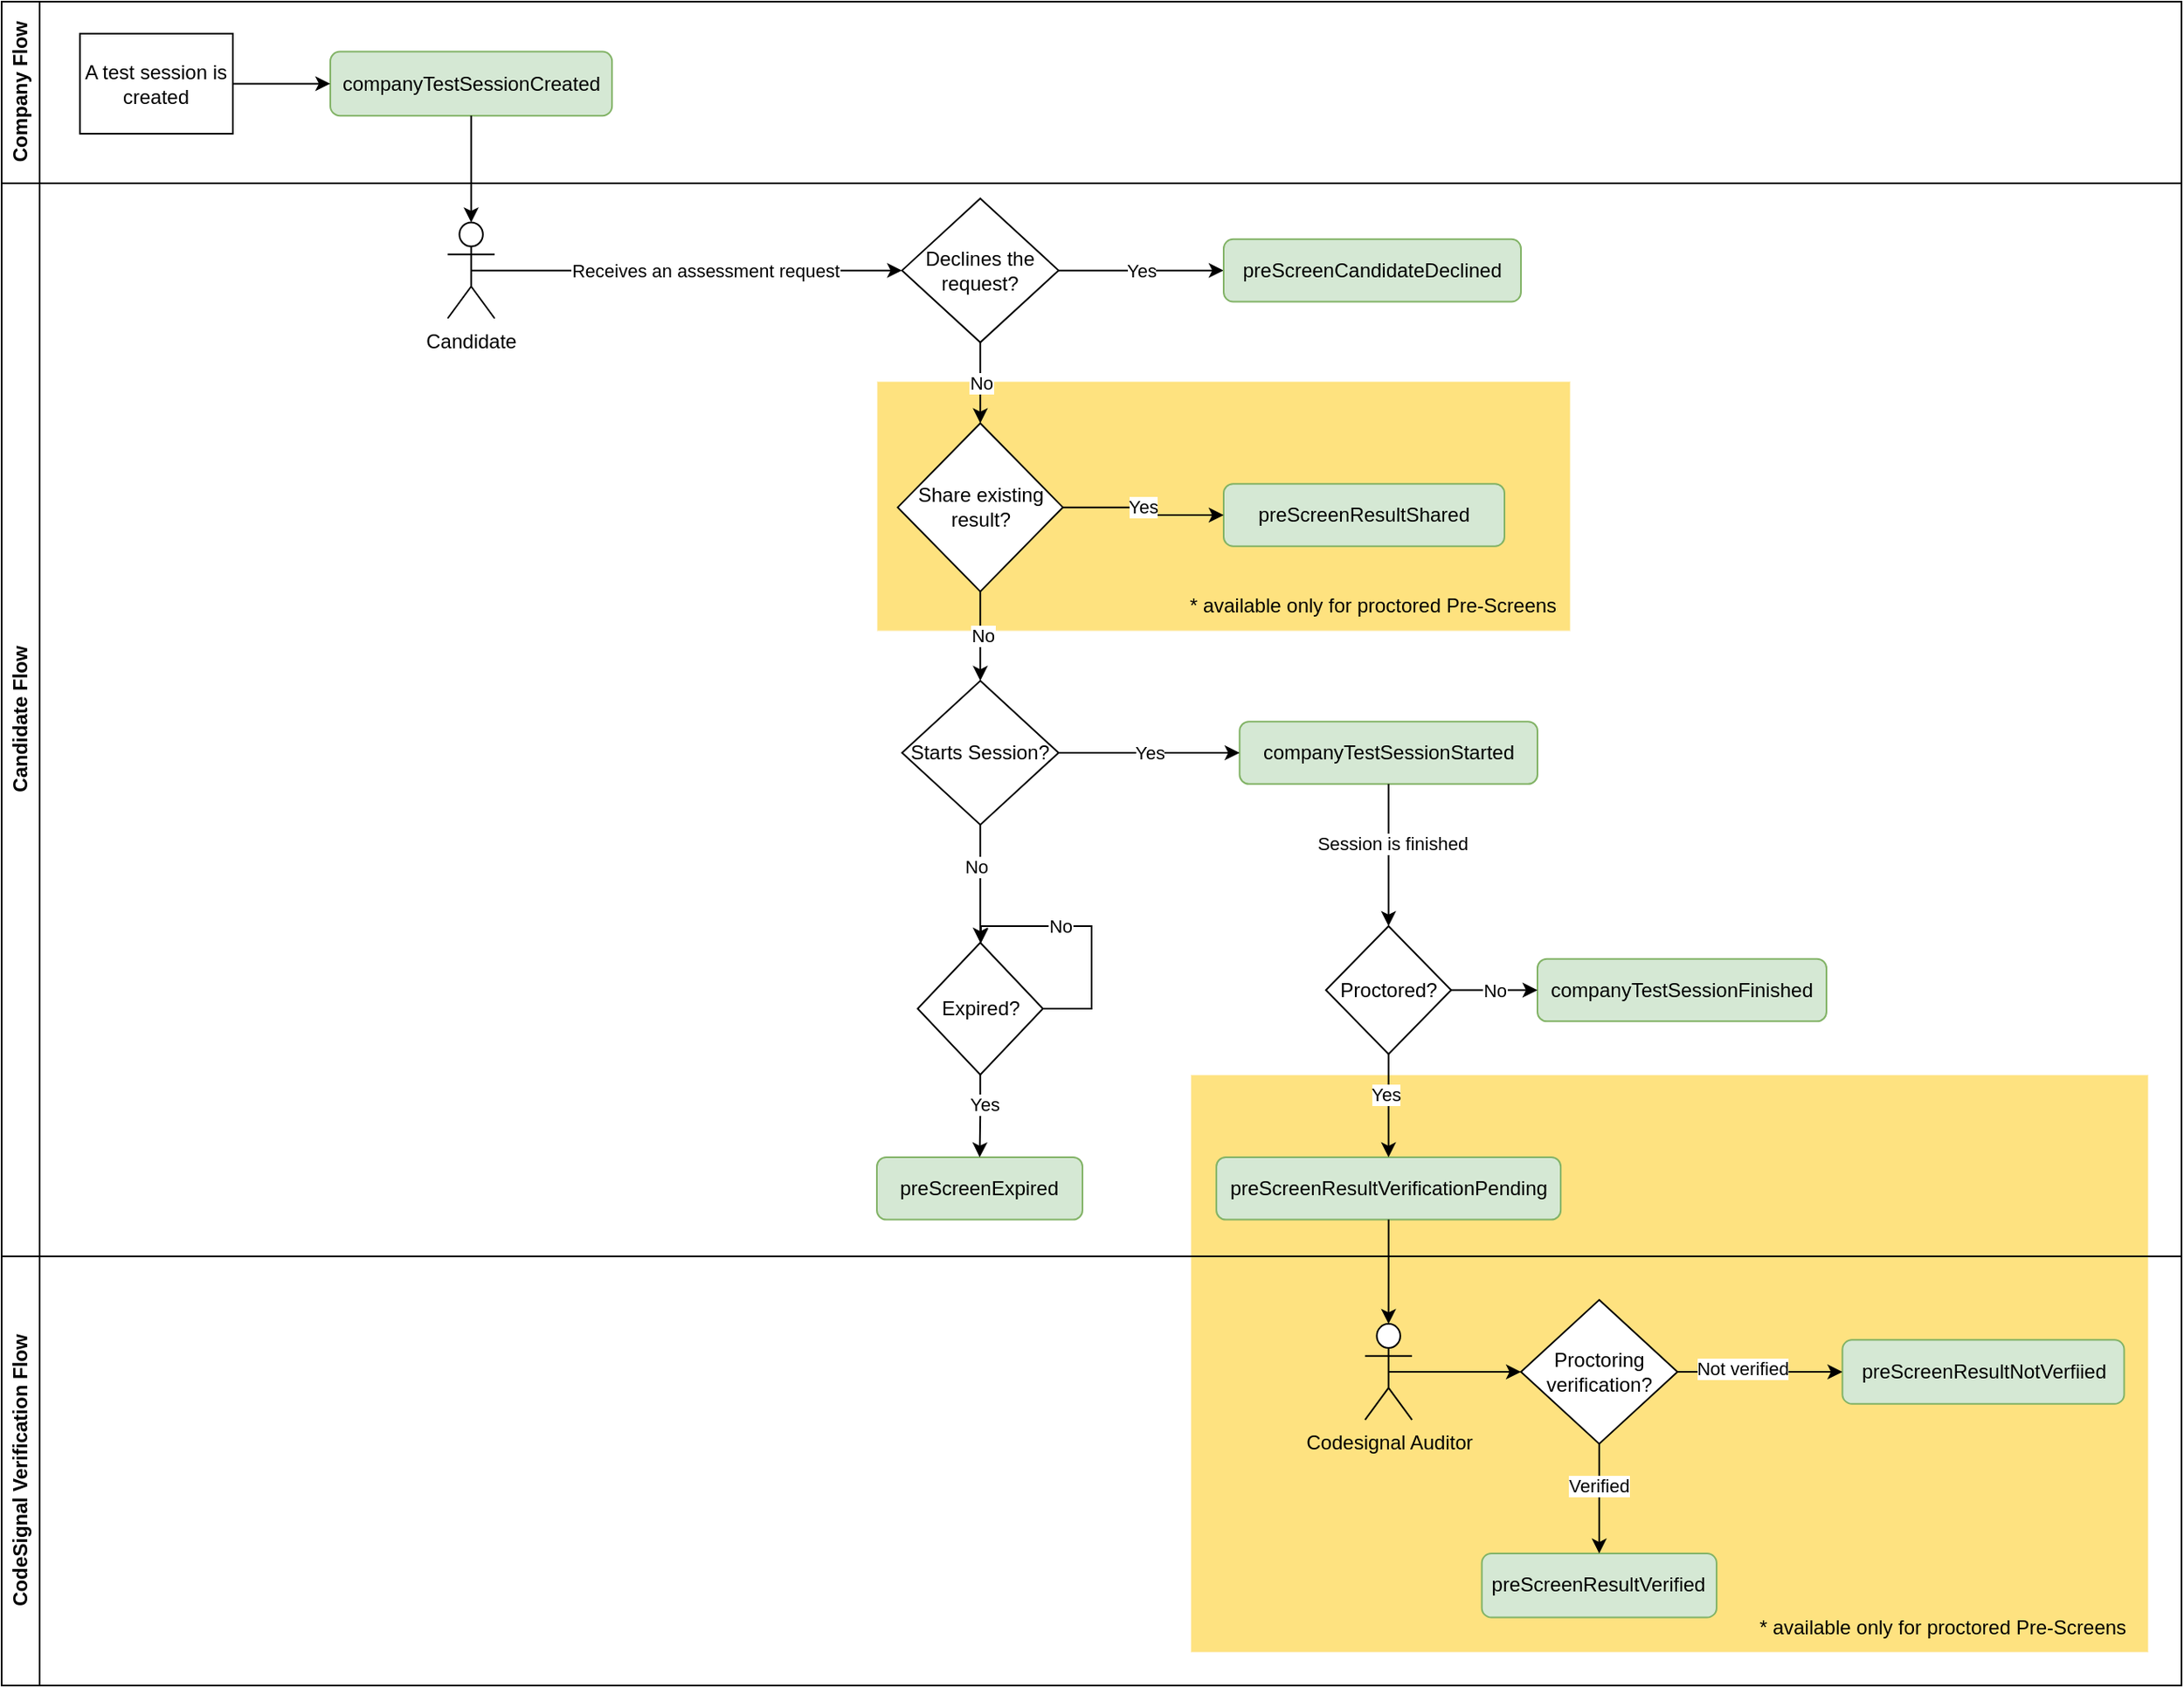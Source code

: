 <?xml version="1.0" encoding="UTF-8"?>
<mxfile version="21.3.4">
  <diagram name="Page-1" id="SW0eymE4bUv5JNbw1aMk">
    <mxGraphModel dx="1434" dy="2016" grid="1" gridSize="10" guides="1" tooltips="1" connect="1" arrows="1" fold="1" page="1" pageScale="1" pageWidth="850" pageHeight="1100" math="0" shadow="0">
      <root>
        <mxCell id="0" />
        <mxCell id="1" parent="0" />
        <mxCell id="2" value="CodeSignal Verification Flow" style="swimlane;horizontal=0;whiteSpace=wrap;html=1;" vertex="1" parent="1">
          <mxGeometry x="50" y="740" width="1320" height="260" as="geometry" />
        </mxCell>
        <mxCell id="3" value="" style="rounded=0;whiteSpace=wrap;html=1;fillColor=#fec603;strokeColor=#FFFFFF;gradientColor=none;opacity=50;" vertex="1" parent="2">
          <mxGeometry x="720" y="-110" width="580" height="350" as="geometry" />
        </mxCell>
        <mxCell id="4" value="preScreenResultVerified" style="rounded=1;whiteSpace=wrap;html=1;fillColor=#d5e8d4;strokeColor=#82b366;" vertex="1" parent="2">
          <mxGeometry x="896.31" y="180.003" width="142.157" height="38.76" as="geometry" />
        </mxCell>
        <mxCell id="5" value="Codesignal Auditor" style="shape=umlActor;verticalLabelPosition=bottom;verticalAlign=top;html=1;outlineConnect=0;" vertex="1" parent="2">
          <mxGeometry x="825.603" y="40.934" width="28.431" height="58.14" as="geometry" />
        </mxCell>
        <mxCell id="6" value="Proctoring verification?" style="rhombus;whiteSpace=wrap;html=1;" vertex="1" parent="2">
          <mxGeometry x="920.003" y="26.4" width="94.771" height="87.209" as="geometry" />
        </mxCell>
        <mxCell id="7" style="edgeStyle=orthogonalEdgeStyle;rounded=0;orthogonalLoop=1;jettySize=auto;html=1;exitX=0.5;exitY=0.5;exitDx=0;exitDy=0;exitPerimeter=0;" edge="1" parent="2" source="5" target="6">
          <mxGeometry relative="1" as="geometry" />
        </mxCell>
        <mxCell id="8" style="edgeStyle=orthogonalEdgeStyle;rounded=0;orthogonalLoop=1;jettySize=auto;html=1;exitX=0.5;exitY=1;exitDx=0;exitDy=0;entryX=0.5;entryY=0;entryDx=0;entryDy=0;" edge="1" parent="2" source="6" target="4">
          <mxGeometry relative="1" as="geometry">
            <mxPoint x="953.444" y="287.403" as="targetPoint" />
          </mxGeometry>
        </mxCell>
        <mxCell id="9" value="Verified" style="edgeLabel;html=1;align=center;verticalAlign=middle;resizable=0;points=[];" vertex="1" connectable="0" parent="8">
          <mxGeometry x="-0.226" y="-1" relative="1" as="geometry">
            <mxPoint as="offset" />
          </mxGeometry>
        </mxCell>
        <mxCell id="10" value="preScreenResultNotVerfiied" style="rounded=1;whiteSpace=wrap;html=1;fillColor=#d5e8d4;strokeColor=#82b366;" vertex="1" parent="2">
          <mxGeometry x="1114.672" y="50.624" width="170.588" height="38.76" as="geometry" />
        </mxCell>
        <mxCell id="11" style="edgeStyle=orthogonalEdgeStyle;rounded=0;orthogonalLoop=1;jettySize=auto;html=1;exitX=1;exitY=0.5;exitDx=0;exitDy=0;" edge="1" parent="2" source="6" target="10">
          <mxGeometry relative="1" as="geometry">
            <mxPoint x="1140" y="82" as="targetPoint" />
          </mxGeometry>
        </mxCell>
        <mxCell id="12" value="Not verified" style="edgeLabel;html=1;align=center;verticalAlign=middle;resizable=0;points=[];" vertex="1" connectable="0" parent="11">
          <mxGeometry x="-0.234" y="-1" relative="1" as="geometry">
            <mxPoint y="-3" as="offset" />
          </mxGeometry>
        </mxCell>
        <mxCell id="13" value="* available only for proctored Pre-Screens" style="text;html=1;align=center;verticalAlign=middle;resizable=0;points=[];autosize=1;strokeColor=none;fillColor=none;" vertex="1" parent="2">
          <mxGeometry x="1050" y="210.0" width="250" height="30" as="geometry" />
        </mxCell>
        <mxCell id="14" value="Company Flow" style="swimlane;horizontal=0;whiteSpace=wrap;html=1;" vertex="1" parent="1">
          <mxGeometry x="50" y="-20" width="1320" height="110" as="geometry" />
        </mxCell>
        <mxCell id="15" value="A test session is created" style="rounded=0;whiteSpace=wrap;html=1;" vertex="1" parent="14">
          <mxGeometry x="47.39" y="19.38" width="92.61" height="60.62" as="geometry" />
        </mxCell>
        <mxCell id="16" value="companyTestSessionCreated" style="rounded=1;whiteSpace=wrap;html=1;fillColor=#d5e8d4;strokeColor=#82b366;" vertex="1" parent="14">
          <mxGeometry x="199.02" y="30.31" width="170.588" height="38.76" as="geometry" />
        </mxCell>
        <mxCell id="17" style="edgeStyle=orthogonalEdgeStyle;rounded=0;orthogonalLoop=1;jettySize=auto;html=1;exitX=1;exitY=0.5;exitDx=0;exitDy=0;entryX=0;entryY=0.5;entryDx=0;entryDy=0;" edge="1" parent="14" source="15" target="16">
          <mxGeometry relative="1" as="geometry">
            <mxPoint x="582.843" y="48.393" as="targetPoint" />
            <mxPoint x="270.098" y="48.45" as="sourcePoint" />
          </mxGeometry>
        </mxCell>
        <mxCell id="18" value="Candidate Flow" style="swimlane;horizontal=0;whiteSpace=wrap;html=1;" vertex="1" parent="1">
          <mxGeometry x="50" y="90" width="1320" height="650" as="geometry" />
        </mxCell>
        <mxCell id="19" value="" style="rounded=0;whiteSpace=wrap;html=1;fillColor=#fec600ff;strokeColor=#FFFFFF;opacity=50;" vertex="1" parent="18">
          <mxGeometry x="530" y="120" width="420" height="151.32" as="geometry" />
        </mxCell>
        <mxCell id="20" value="Candidate" style="shape=umlActor;verticalLabelPosition=bottom;verticalAlign=top;html=1;outlineConnect=0;" vertex="1" parent="18">
          <mxGeometry x="270.098" y="23.745" width="28.431" height="58.14" as="geometry" />
        </mxCell>
        <mxCell id="21" value="Starts Session?" style="rhombus;whiteSpace=wrap;html=1;" vertex="1" parent="18">
          <mxGeometry x="545.226" y="301.397" width="94.771" height="87.209" as="geometry" />
        </mxCell>
        <mxCell id="22" style="edgeStyle=orthogonalEdgeStyle;rounded=0;orthogonalLoop=1;jettySize=auto;html=1;exitX=0.5;exitY=0.5;exitDx=0;exitDy=0;exitPerimeter=0;entryX=0;entryY=0.5;entryDx=0;entryDy=0;" edge="1" parent="18" source="20" target="39">
          <mxGeometry relative="1" as="geometry">
            <mxPoint x="482.386" y="62.984" as="targetPoint" />
          </mxGeometry>
        </mxCell>
        <mxCell id="23" value="Receives an assessment request" style="edgeLabel;html=1;align=center;verticalAlign=middle;resizable=0;points=[];" vertex="1" connectable="0" parent="22">
          <mxGeometry x="0.234" y="1" relative="1" as="geometry">
            <mxPoint x="-20" y="1" as="offset" />
          </mxGeometry>
        </mxCell>
        <mxCell id="24" value="companyTestSessionStarted" style="rounded=1;whiteSpace=wrap;html=1;fillColor=#d5e8d4;strokeColor=#82b366;" vertex="1" parent="18">
          <mxGeometry x="749.64" y="326.11" width="180.36" height="37.79" as="geometry" />
        </mxCell>
        <mxCell id="25" value="Yes" style="edgeStyle=orthogonalEdgeStyle;rounded=0;orthogonalLoop=1;jettySize=auto;html=1;entryX=0;entryY=0.5;entryDx=0;entryDy=0;" edge="1" parent="18" source="21" target="24">
          <mxGeometry relative="1" as="geometry">
            <mxPoint x="577.157" y="113.372" as="sourcePoint" />
          </mxGeometry>
        </mxCell>
        <mxCell id="26" value="Proctored?" style="rhombus;whiteSpace=wrap;html=1;" vertex="1" parent="18">
          <mxGeometry x="801.911" y="450.0" width="75.817" height="77.519" as="geometry" />
        </mxCell>
        <mxCell id="27" style="edgeStyle=orthogonalEdgeStyle;rounded=0;orthogonalLoop=1;jettySize=auto;html=1;exitX=0.5;exitY=1;exitDx=0;exitDy=0;entryX=0.5;entryY=0;entryDx=0;entryDy=0;" edge="1" parent="18" source="24" target="26">
          <mxGeometry relative="1" as="geometry" />
        </mxCell>
        <mxCell id="28" value="Session is finished" style="edgeLabel;html=1;align=center;verticalAlign=middle;resizable=0;points=[];" vertex="1" connectable="0" parent="27">
          <mxGeometry x="-0.164" y="2" relative="1" as="geometry">
            <mxPoint as="offset" />
          </mxGeometry>
        </mxCell>
        <mxCell id="29" value="companyTestSessionFinished" style="rounded=1;whiteSpace=wrap;html=1;fillColor=#d5e8d4;strokeColor=#82b366;" vertex="1" parent="18">
          <mxGeometry x="930" y="469.86" width="175" height="37.79" as="geometry" />
        </mxCell>
        <mxCell id="30" value="No" style="edgeStyle=orthogonalEdgeStyle;rounded=0;orthogonalLoop=1;jettySize=auto;html=1;exitX=1;exitY=0.5;exitDx=0;exitDy=0;entryX=0;entryY=0.5;entryDx=0;entryDy=0;" edge="1" parent="18" source="26" target="29">
          <mxGeometry relative="1" as="geometry">
            <mxPoint x="866.209" y="840.116" as="targetPoint" />
          </mxGeometry>
        </mxCell>
        <mxCell id="31" value="preScreenExpired" style="rounded=1;whiteSpace=wrap;html=1;fillColor=#d5e8d4;strokeColor=#82b366;" vertex="1" parent="18">
          <mxGeometry x="530" y="590" width="124.48" height="37.79" as="geometry" />
        </mxCell>
        <mxCell id="32" style="edgeStyle=orthogonalEdgeStyle;rounded=0;orthogonalLoop=1;jettySize=auto;html=1;entryX=0.5;entryY=0;entryDx=0;entryDy=0;" edge="1" parent="18" source="36" target="31">
          <mxGeometry relative="1" as="geometry">
            <mxPoint x="530.719" y="554.264" as="sourcePoint" />
          </mxGeometry>
        </mxCell>
        <mxCell id="33" value="Yes" style="edgeLabel;html=1;align=center;verticalAlign=middle;resizable=0;points=[];" vertex="1" connectable="0" parent="32">
          <mxGeometry x="-0.3" y="2" relative="1" as="geometry">
            <mxPoint as="offset" />
          </mxGeometry>
        </mxCell>
        <mxCell id="34" value="" style="edgeStyle=orthogonalEdgeStyle;rounded=0;orthogonalLoop=1;jettySize=auto;html=1;" edge="1" parent="18" source="21" target="36">
          <mxGeometry relative="1" as="geometry">
            <mxPoint x="529.636" y="530.039" as="targetPoint" />
            <mxPoint x="529.771" y="399.225" as="sourcePoint" />
          </mxGeometry>
        </mxCell>
        <mxCell id="35" value="No" style="edgeLabel;html=1;align=center;verticalAlign=middle;resizable=0;points=[];" vertex="1" connectable="0" parent="34">
          <mxGeometry x="-0.302" y="-3" relative="1" as="geometry">
            <mxPoint as="offset" />
          </mxGeometry>
        </mxCell>
        <mxCell id="36" value="Expired?" style="rhombus;whiteSpace=wrap;html=1;" vertex="1" parent="18">
          <mxGeometry x="554.7" y="460" width="75.82" height="80" as="geometry" />
        </mxCell>
        <mxCell id="37" value="Yes" style="edgeStyle=orthogonalEdgeStyle;rounded=0;orthogonalLoop=1;jettySize=auto;html=1;exitX=1;exitY=0.5;exitDx=0;exitDy=0;entryX=0;entryY=0.5;entryDx=0;entryDy=0;" edge="1" parent="18" source="39" target="40">
          <mxGeometry relative="1" as="geometry" />
        </mxCell>
        <mxCell id="38" value="No" style="edgeStyle=orthogonalEdgeStyle;rounded=0;orthogonalLoop=1;jettySize=auto;html=1;exitX=0.5;exitY=1;exitDx=0;exitDy=0;entryX=0.5;entryY=0;entryDx=0;entryDy=0;" edge="1" parent="18" source="39" target="43">
          <mxGeometry relative="1" as="geometry" />
        </mxCell>
        <mxCell id="39" value="Declines the request?" style="rhombus;whiteSpace=wrap;html=1;" vertex="1" parent="18">
          <mxGeometry x="545.226" y="9.21" width="94.771" height="87.209" as="geometry" />
        </mxCell>
        <mxCell id="40" value="preScreenCandidateDeclined" style="rounded=1;whiteSpace=wrap;html=1;fillColor=#d5e8d4;strokeColor=#82b366;" vertex="1" parent="18">
          <mxGeometry x="740" y="33.92" width="180" height="37.79" as="geometry" />
        </mxCell>
        <mxCell id="41" style="edgeStyle=orthogonalEdgeStyle;rounded=0;orthogonalLoop=1;jettySize=auto;html=1;exitX=0.5;exitY=1;exitDx=0;exitDy=0;entryX=0.5;entryY=0;entryDx=0;entryDy=0;" edge="1" parent="18" source="43" target="21">
          <mxGeometry relative="1" as="geometry" />
        </mxCell>
        <mxCell id="42" value="No" style="edgeLabel;html=1;align=center;verticalAlign=middle;resizable=0;points=[];" vertex="1" connectable="0" parent="41">
          <mxGeometry x="-0.029" y="1" relative="1" as="geometry">
            <mxPoint as="offset" />
          </mxGeometry>
        </mxCell>
        <mxCell id="43" value="Share existing result?" style="rhombus;whiteSpace=wrap;html=1;" vertex="1" parent="18">
          <mxGeometry x="542.61" y="145.35" width="100" height="101.94" as="geometry" />
        </mxCell>
        <mxCell id="44" value="preScreenResultShared" style="rounded=1;whiteSpace=wrap;html=1;fillColor=#d5e8d4;strokeColor=#82b366;" vertex="1" parent="18">
          <mxGeometry x="740" y="182.07" width="170" height="37.79" as="geometry" />
        </mxCell>
        <mxCell id="45" value="" style="edgeStyle=orthogonalEdgeStyle;rounded=0;orthogonalLoop=1;jettySize=auto;html=1;" edge="1" parent="18" source="43" target="44">
          <mxGeometry relative="1" as="geometry" />
        </mxCell>
        <mxCell id="46" value="Yes" style="edgeLabel;html=1;align=center;verticalAlign=middle;resizable=0;points=[];" vertex="1" connectable="0" parent="45">
          <mxGeometry x="-0.058" y="2" relative="1" as="geometry">
            <mxPoint y="1" as="offset" />
          </mxGeometry>
        </mxCell>
        <mxCell id="47" value="No" style="edgeStyle=orthogonalEdgeStyle;rounded=0;orthogonalLoop=1;jettySize=auto;html=1;exitX=1;exitY=0.5;exitDx=0;exitDy=0;" edge="1" parent="18" source="36" target="36">
          <mxGeometry x="0.25" relative="1" as="geometry">
            <Array as="points">
              <mxPoint x="660" y="500" />
              <mxPoint x="660" y="450" />
              <mxPoint x="593" y="450" />
            </Array>
            <mxPoint as="offset" />
            <mxPoint x="270" y="440" as="targetPoint" />
            <mxPoint x="664.54" y="510" as="sourcePoint" />
          </mxGeometry>
        </mxCell>
        <mxCell id="48" value="* available only for proctored Pre-Screens" style="text;html=1;align=center;verticalAlign=middle;resizable=0;points=[];autosize=1;strokeColor=none;fillColor=none;" vertex="1" parent="18">
          <mxGeometry x="705" y="241.32" width="250" height="30" as="geometry" />
        </mxCell>
        <mxCell id="49" style="edgeStyle=orthogonalEdgeStyle;rounded=0;orthogonalLoop=1;jettySize=auto;html=1;entryX=0.5;entryY=0;entryDx=0;entryDy=0;entryPerimeter=0;" edge="1" source="16" target="20" parent="1">
          <mxGeometry relative="1" as="geometry" />
        </mxCell>
        <mxCell id="50" value="preScreenResultVerificationPending" style="rounded=1;whiteSpace=wrap;html=1;fillColor=#d5e8d4;strokeColor=#82b366;" vertex="1" parent="1">
          <mxGeometry x="785.571" y="680.003" width="208.497" height="37.791" as="geometry" />
        </mxCell>
        <mxCell id="51" style="edgeStyle=orthogonalEdgeStyle;rounded=0;orthogonalLoop=1;jettySize=auto;html=1;entryX=0.5;entryY=0;entryDx=0;entryDy=0;entryPerimeter=0;" edge="1" source="50" target="5" parent="1">
          <mxGeometry relative="1" as="geometry" />
        </mxCell>
        <mxCell id="52" style="edgeStyle=orthogonalEdgeStyle;rounded=0;orthogonalLoop=1;jettySize=auto;html=1;exitX=0.5;exitY=1;exitDx=0;exitDy=0;entryX=0.5;entryY=0;entryDx=0;entryDy=0;" edge="1" source="26" target="50" parent="1">
          <mxGeometry relative="1" as="geometry">
            <mxPoint x="811.961" y="1075.465" as="targetPoint" />
          </mxGeometry>
        </mxCell>
        <mxCell id="53" value="Yes" style="edgeLabel;html=1;align=center;verticalAlign=middle;resizable=0;points=[];" vertex="1" connectable="0" parent="52">
          <mxGeometry x="-0.231" y="-2" relative="1" as="geometry">
            <mxPoint as="offset" />
          </mxGeometry>
        </mxCell>
      </root>
    </mxGraphModel>
  </diagram>
</mxfile>
